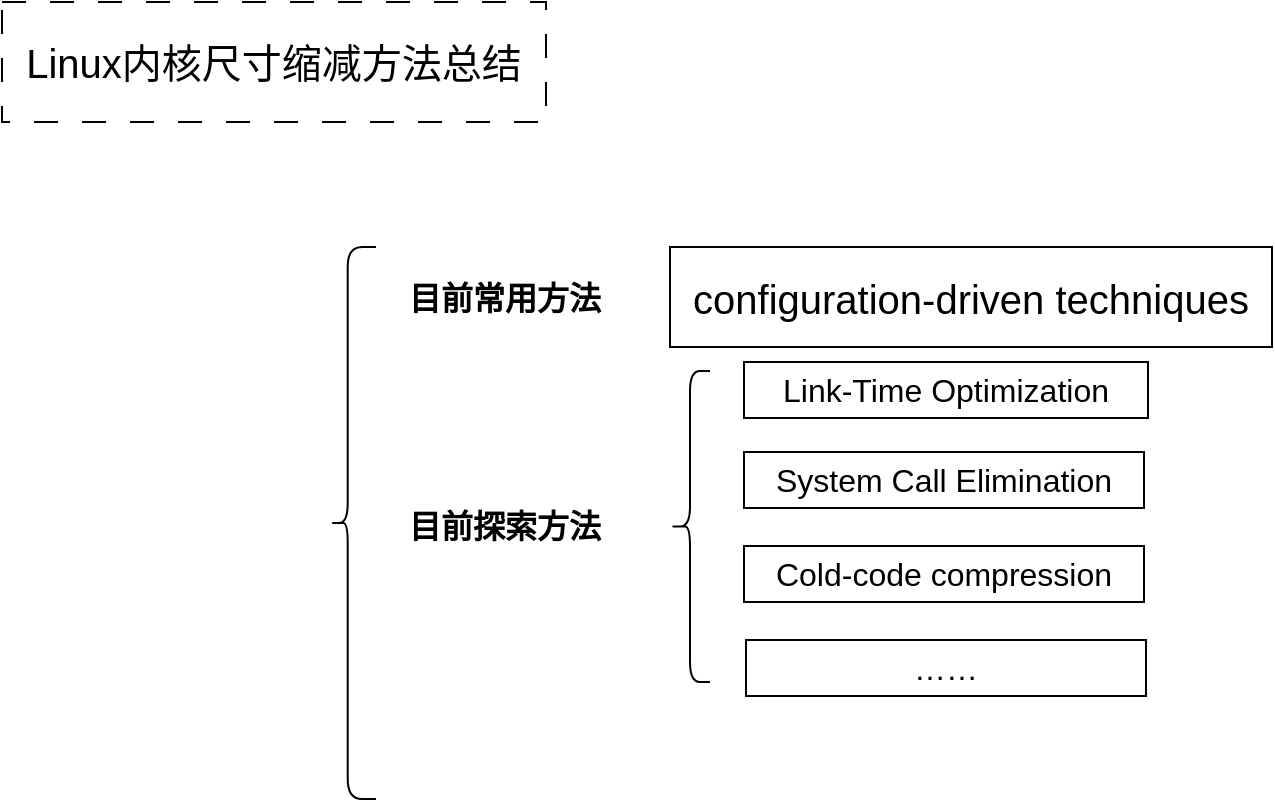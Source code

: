 <mxfile version="21.3.3" type="github">
  <diagram name="第 1 页" id="zZwxx3K8C3w1xwjBk0S7">
    <mxGraphModel dx="1793" dy="1451" grid="0" gridSize="10" guides="1" tooltips="1" connect="1" arrows="1" fold="1" page="0" pageScale="1" pageWidth="827" pageHeight="1169" math="0" shadow="0">
      <root>
        <mxCell id="0" />
        <mxCell id="1" parent="0" />
        <mxCell id="niadmOFnp_dnT3OxzhgZ-1" value="&lt;font style=&quot;font-size: 20px;&quot;&gt;Linux内核尺寸缩减方法总结&lt;/font&gt;" style="rounded=0;whiteSpace=wrap;html=1;fontSize=16;dashed=1;dashPattern=12 12;" vertex="1" parent="1">
          <mxGeometry x="-627" y="-471" width="272" height="60" as="geometry" />
        </mxCell>
        <mxCell id="niadmOFnp_dnT3OxzhgZ-3" value="" style="shape=curlyBracket;whiteSpace=wrap;html=1;rounded=1;labelPosition=left;verticalLabelPosition=middle;align=right;verticalAlign=middle;fontSize=16;size=0.385;" vertex="1" parent="1">
          <mxGeometry x="-463" y="-348.5" width="23" height="276" as="geometry" />
        </mxCell>
        <mxCell id="niadmOFnp_dnT3OxzhgZ-4" value="&lt;b&gt;目前常用方法&lt;/b&gt;" style="rounded=0;whiteSpace=wrap;html=1;fontSize=16;strokeColor=none;" vertex="1" parent="1">
          <mxGeometry x="-434" y="-343" width="117" height="39" as="geometry" />
        </mxCell>
        <mxCell id="niadmOFnp_dnT3OxzhgZ-5" value="&lt;font style=&quot;font-size: 20px;&quot;&gt;configuration-driven techniques&lt;/font&gt;" style="rounded=0;whiteSpace=wrap;html=1;fontSize=16;" vertex="1" parent="1">
          <mxGeometry x="-293" y="-348.5" width="301" height="50" as="geometry" />
        </mxCell>
        <mxCell id="niadmOFnp_dnT3OxzhgZ-6" value="&lt;b&gt;目前探索方法&lt;/b&gt;" style="rounded=0;whiteSpace=wrap;html=1;fontSize=16;strokeColor=none;" vertex="1" parent="1">
          <mxGeometry x="-434" y="-228.25" width="117" height="39" as="geometry" />
        </mxCell>
        <mxCell id="niadmOFnp_dnT3OxzhgZ-7" value="" style="shape=curlyBracket;whiteSpace=wrap;html=1;rounded=1;labelPosition=left;verticalLabelPosition=middle;align=right;verticalAlign=middle;fontSize=16;" vertex="1" parent="1">
          <mxGeometry x="-293" y="-286.5" width="20" height="155.5" as="geometry" />
        </mxCell>
        <mxCell id="niadmOFnp_dnT3OxzhgZ-8" value="&lt;div&gt;Link-Time Optimization&lt;/div&gt;" style="rounded=0;whiteSpace=wrap;html=1;fontSize=16;" vertex="1" parent="1">
          <mxGeometry x="-256" y="-291" width="202" height="28" as="geometry" />
        </mxCell>
        <mxCell id="niadmOFnp_dnT3OxzhgZ-9" value="&lt;div&gt;System Call Elimination&lt;/div&gt;" style="rounded=0;whiteSpace=wrap;html=1;fontSize=16;" vertex="1" parent="1">
          <mxGeometry x="-256" y="-246" width="200" height="28" as="geometry" />
        </mxCell>
        <mxCell id="niadmOFnp_dnT3OxzhgZ-10" value="&lt;div&gt;Cold-code compression&lt;/div&gt;" style="rounded=0;whiteSpace=wrap;html=1;fontSize=16;" vertex="1" parent="1">
          <mxGeometry x="-256" y="-199" width="200" height="28" as="geometry" />
        </mxCell>
        <mxCell id="niadmOFnp_dnT3OxzhgZ-11" value="……" style="rounded=0;whiteSpace=wrap;html=1;fontSize=16;" vertex="1" parent="1">
          <mxGeometry x="-255" y="-152" width="200" height="28" as="geometry" />
        </mxCell>
      </root>
    </mxGraphModel>
  </diagram>
</mxfile>
